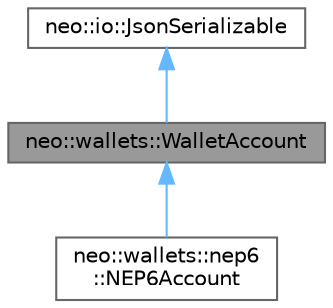 digraph "neo::wallets::WalletAccount"
{
 // LATEX_PDF_SIZE
  bgcolor="transparent";
  edge [fontname=Helvetica,fontsize=10,labelfontname=Helvetica,labelfontsize=10];
  node [fontname=Helvetica,fontsize=10,shape=box,height=0.2,width=0.4];
  Node1 [id="Node000001",label="neo::wallets::WalletAccount",height=0.2,width=0.4,color="gray40", fillcolor="grey60", style="filled", fontcolor="black",tooltip="Represents a wallet account."];
  Node2 -> Node1 [id="edge3_Node000001_Node000002",dir="back",color="steelblue1",style="solid",tooltip=" "];
  Node2 [id="Node000002",label="neo::io::JsonSerializable",height=0.2,width=0.4,color="gray40", fillcolor="white", style="filled",URL="$classneo_1_1io_1_1_json_serializable.html",tooltip="Interface for objects that can be serialized/deserialized to/from JSON."];
  Node1 -> Node3 [id="edge4_Node000001_Node000003",dir="back",color="steelblue1",style="solid",tooltip=" "];
  Node3 [id="Node000003",label="neo::wallets::nep6\l::NEP6Account",height=0.2,width=0.4,color="gray40", fillcolor="white", style="filled",URL="$classneo_1_1wallets_1_1nep6_1_1_n_e_p6_account.html",tooltip="Represents a NEP6 wallet account."];
}
